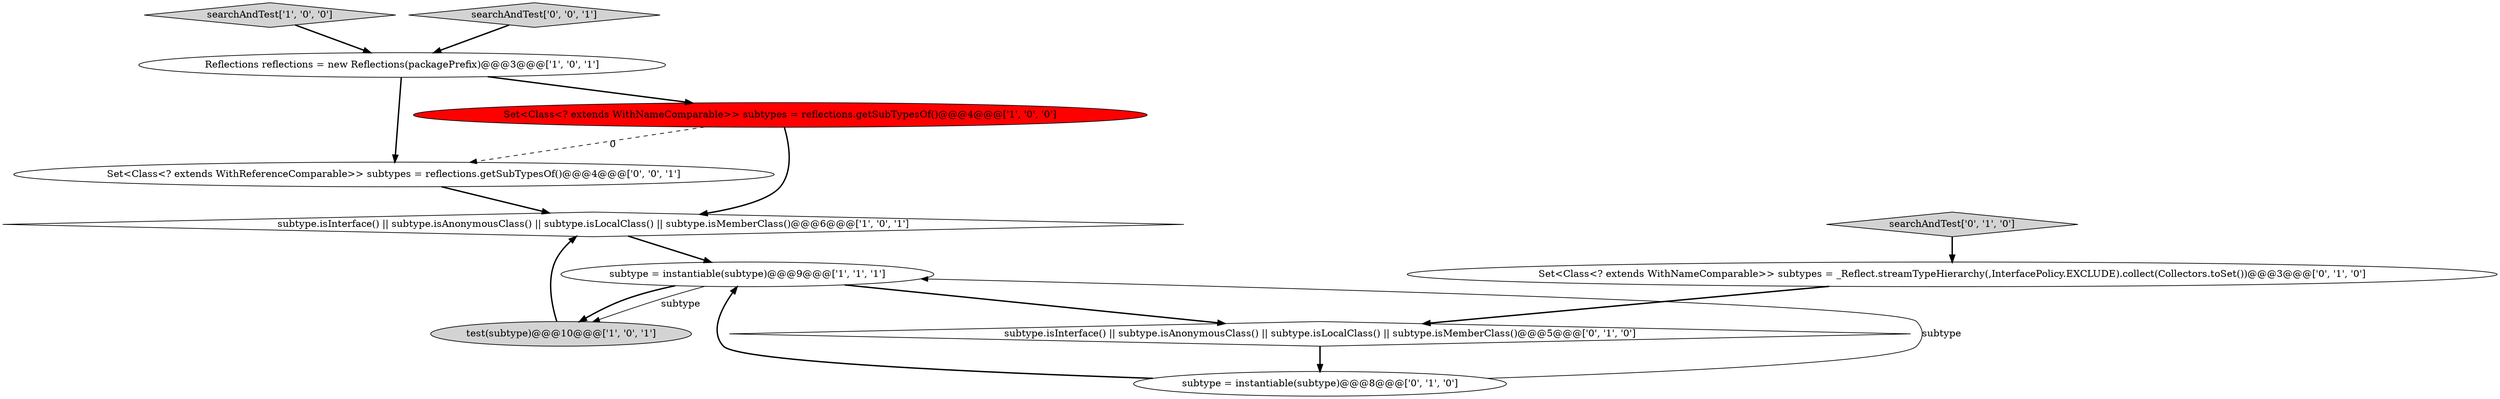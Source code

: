 digraph {
0 [style = filled, label = "searchAndTest['1', '0', '0']", fillcolor = lightgray, shape = diamond image = "AAA0AAABBB1BBB"];
10 [style = filled, label = "searchAndTest['0', '0', '1']", fillcolor = lightgray, shape = diamond image = "AAA0AAABBB3BBB"];
11 [style = filled, label = "Set<Class<? extends WithReferenceComparable>> subtypes = reflections.getSubTypesOf()@@@4@@@['0', '0', '1']", fillcolor = white, shape = ellipse image = "AAA0AAABBB3BBB"];
9 [style = filled, label = "Set<Class<? extends WithNameComparable>> subtypes = _Reflect.streamTypeHierarchy(,InterfacePolicy.EXCLUDE).collect(Collectors.toSet())@@@3@@@['0', '1', '0']", fillcolor = white, shape = ellipse image = "AAA0AAABBB2BBB"];
1 [style = filled, label = "Reflections reflections = new Reflections(packagePrefix)@@@3@@@['1', '0', '1']", fillcolor = white, shape = ellipse image = "AAA0AAABBB1BBB"];
6 [style = filled, label = "subtype = instantiable(subtype)@@@8@@@['0', '1', '0']", fillcolor = white, shape = ellipse image = "AAA0AAABBB2BBB"];
8 [style = filled, label = "subtype.isInterface() || subtype.isAnonymousClass() || subtype.isLocalClass() || subtype.isMemberClass()@@@5@@@['0', '1', '0']", fillcolor = white, shape = diamond image = "AAA0AAABBB2BBB"];
2 [style = filled, label = "subtype.isInterface() || subtype.isAnonymousClass() || subtype.isLocalClass() || subtype.isMemberClass()@@@6@@@['1', '0', '1']", fillcolor = white, shape = diamond image = "AAA0AAABBB1BBB"];
4 [style = filled, label = "Set<Class<? extends WithNameComparable>> subtypes = reflections.getSubTypesOf()@@@4@@@['1', '0', '0']", fillcolor = red, shape = ellipse image = "AAA1AAABBB1BBB"];
3 [style = filled, label = "subtype = instantiable(subtype)@@@9@@@['1', '1', '1']", fillcolor = white, shape = ellipse image = "AAA0AAABBB1BBB"];
7 [style = filled, label = "searchAndTest['0', '1', '0']", fillcolor = lightgray, shape = diamond image = "AAA0AAABBB2BBB"];
5 [style = filled, label = "test(subtype)@@@10@@@['1', '0', '1']", fillcolor = lightgray, shape = ellipse image = "AAA0AAABBB1BBB"];
7->9 [style = bold, label=""];
6->3 [style = bold, label=""];
5->2 [style = bold, label=""];
1->4 [style = bold, label=""];
3->5 [style = bold, label=""];
8->6 [style = bold, label=""];
4->2 [style = bold, label=""];
4->11 [style = dashed, label="0"];
10->1 [style = bold, label=""];
9->8 [style = bold, label=""];
3->5 [style = solid, label="subtype"];
0->1 [style = bold, label=""];
3->8 [style = bold, label=""];
11->2 [style = bold, label=""];
6->3 [style = solid, label="subtype"];
2->3 [style = bold, label=""];
1->11 [style = bold, label=""];
}

